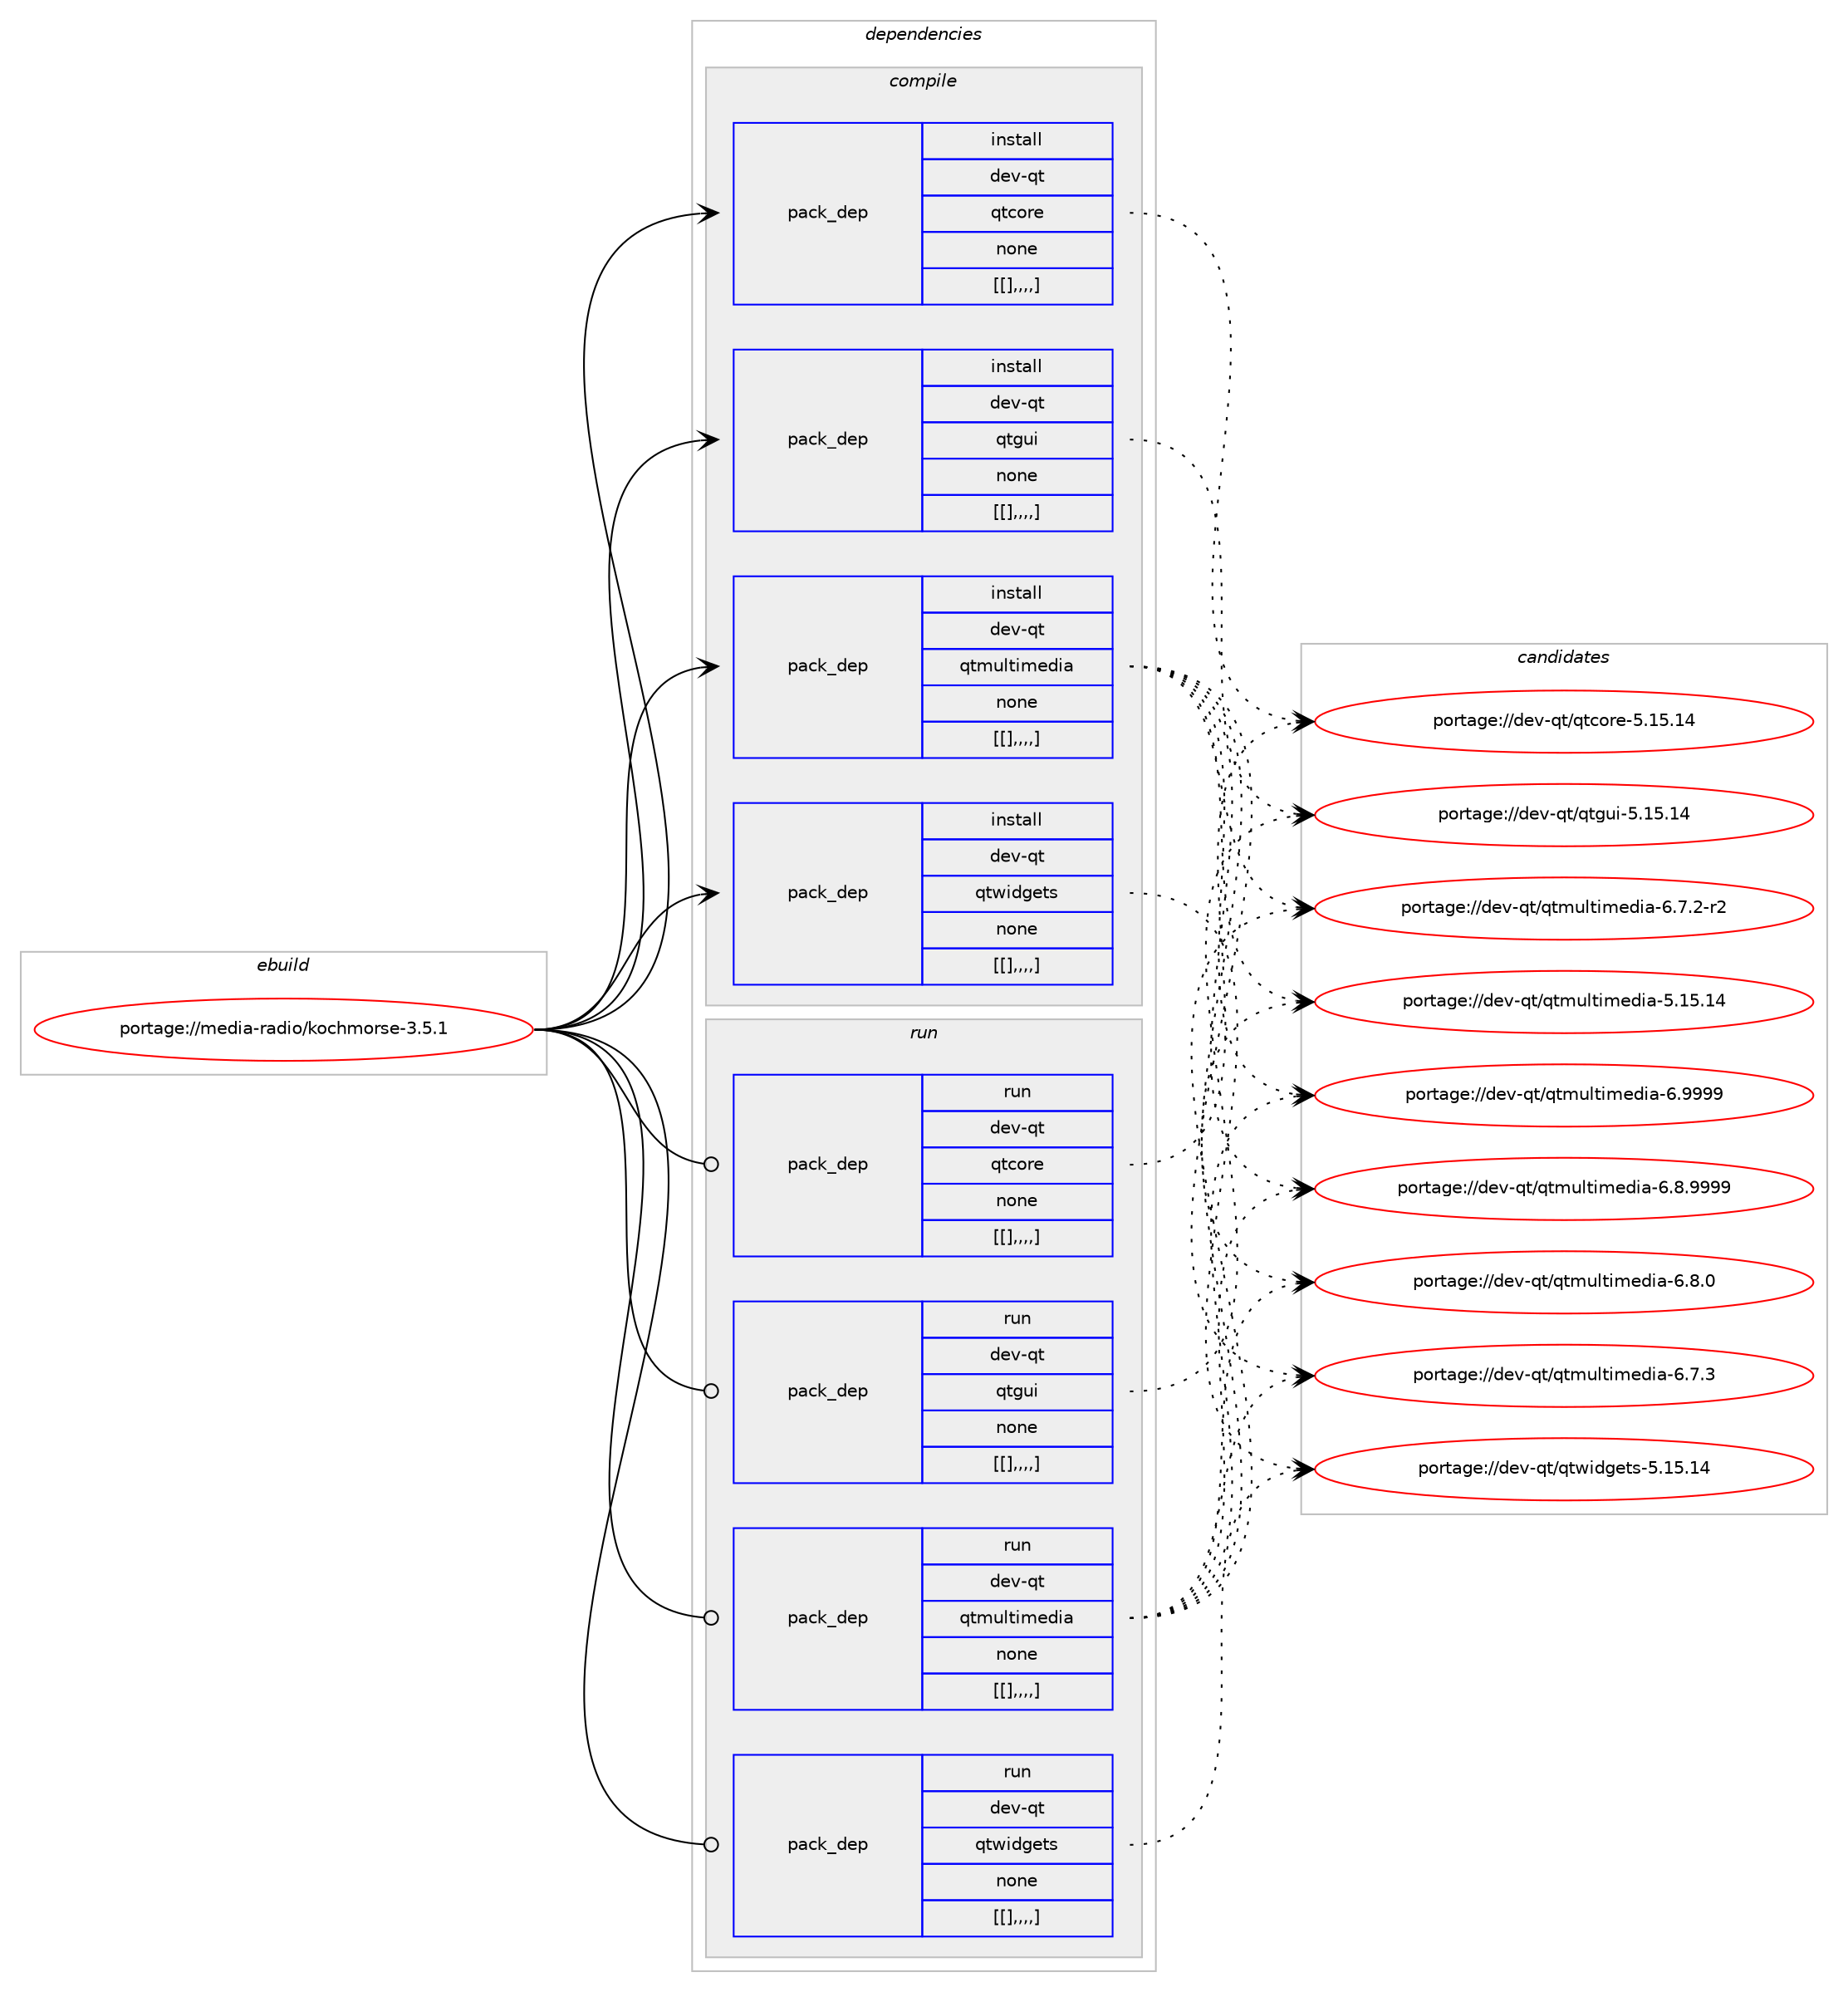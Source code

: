 digraph prolog {

# *************
# Graph options
# *************

newrank=true;
concentrate=true;
compound=true;
graph [rankdir=LR,fontname=Helvetica,fontsize=10,ranksep=1.5];#, ranksep=2.5, nodesep=0.2];
edge  [arrowhead=vee];
node  [fontname=Helvetica,fontsize=10];

# **********
# The ebuild
# **********

subgraph cluster_leftcol {
color=gray;
label=<<i>ebuild</i>>;
id [label="portage://media-radio/kochmorse-3.5.1", color=red, width=4, href="../media-radio/kochmorse-3.5.1.svg"];
}

# ****************
# The dependencies
# ****************

subgraph cluster_midcol {
color=gray;
label=<<i>dependencies</i>>;
subgraph cluster_compile {
fillcolor="#eeeeee";
style=filled;
label=<<i>compile</i>>;
subgraph pack245667 {
dependency333092 [label=<<TABLE BORDER="0" CELLBORDER="1" CELLSPACING="0" CELLPADDING="4" WIDTH="220"><TR><TD ROWSPAN="6" CELLPADDING="30">pack_dep</TD></TR><TR><TD WIDTH="110">install</TD></TR><TR><TD>dev-qt</TD></TR><TR><TD>qtcore</TD></TR><TR><TD>none</TD></TR><TR><TD>[[],,,,]</TD></TR></TABLE>>, shape=none, color=blue];
}
id:e -> dependency333092:w [weight=20,style="solid",arrowhead="vee"];
subgraph pack245695 {
dependency333148 [label=<<TABLE BORDER="0" CELLBORDER="1" CELLSPACING="0" CELLPADDING="4" WIDTH="220"><TR><TD ROWSPAN="6" CELLPADDING="30">pack_dep</TD></TR><TR><TD WIDTH="110">install</TD></TR><TR><TD>dev-qt</TD></TR><TR><TD>qtgui</TD></TR><TR><TD>none</TD></TR><TR><TD>[[],,,,]</TD></TR></TABLE>>, shape=none, color=blue];
}
id:e -> dependency333148:w [weight=20,style="solid",arrowhead="vee"];
subgraph pack245752 {
dependency333283 [label=<<TABLE BORDER="0" CELLBORDER="1" CELLSPACING="0" CELLPADDING="4" WIDTH="220"><TR><TD ROWSPAN="6" CELLPADDING="30">pack_dep</TD></TR><TR><TD WIDTH="110">install</TD></TR><TR><TD>dev-qt</TD></TR><TR><TD>qtmultimedia</TD></TR><TR><TD>none</TD></TR><TR><TD>[[],,,,]</TD></TR></TABLE>>, shape=none, color=blue];
}
id:e -> dependency333283:w [weight=20,style="solid",arrowhead="vee"];
subgraph pack245824 {
dependency333310 [label=<<TABLE BORDER="0" CELLBORDER="1" CELLSPACING="0" CELLPADDING="4" WIDTH="220"><TR><TD ROWSPAN="6" CELLPADDING="30">pack_dep</TD></TR><TR><TD WIDTH="110">install</TD></TR><TR><TD>dev-qt</TD></TR><TR><TD>qtwidgets</TD></TR><TR><TD>none</TD></TR><TR><TD>[[],,,,]</TD></TR></TABLE>>, shape=none, color=blue];
}
id:e -> dependency333310:w [weight=20,style="solid",arrowhead="vee"];
}
subgraph cluster_compileandrun {
fillcolor="#eeeeee";
style=filled;
label=<<i>compile and run</i>>;
}
subgraph cluster_run {
fillcolor="#eeeeee";
style=filled;
label=<<i>run</i>>;
subgraph pack245857 {
dependency333357 [label=<<TABLE BORDER="0" CELLBORDER="1" CELLSPACING="0" CELLPADDING="4" WIDTH="220"><TR><TD ROWSPAN="6" CELLPADDING="30">pack_dep</TD></TR><TR><TD WIDTH="110">run</TD></TR><TR><TD>dev-qt</TD></TR><TR><TD>qtcore</TD></TR><TR><TD>none</TD></TR><TR><TD>[[],,,,]</TD></TR></TABLE>>, shape=none, color=blue];
}
id:e -> dependency333357:w [weight=20,style="solid",arrowhead="odot"];
subgraph pack245907 {
dependency333401 [label=<<TABLE BORDER="0" CELLBORDER="1" CELLSPACING="0" CELLPADDING="4" WIDTH="220"><TR><TD ROWSPAN="6" CELLPADDING="30">pack_dep</TD></TR><TR><TD WIDTH="110">run</TD></TR><TR><TD>dev-qt</TD></TR><TR><TD>qtgui</TD></TR><TR><TD>none</TD></TR><TR><TD>[[],,,,]</TD></TR></TABLE>>, shape=none, color=blue];
}
id:e -> dependency333401:w [weight=20,style="solid",arrowhead="odot"];
subgraph pack245912 {
dependency333428 [label=<<TABLE BORDER="0" CELLBORDER="1" CELLSPACING="0" CELLPADDING="4" WIDTH="220"><TR><TD ROWSPAN="6" CELLPADDING="30">pack_dep</TD></TR><TR><TD WIDTH="110">run</TD></TR><TR><TD>dev-qt</TD></TR><TR><TD>qtmultimedia</TD></TR><TR><TD>none</TD></TR><TR><TD>[[],,,,]</TD></TR></TABLE>>, shape=none, color=blue];
}
id:e -> dependency333428:w [weight=20,style="solid",arrowhead="odot"];
subgraph pack245943 {
dependency333488 [label=<<TABLE BORDER="0" CELLBORDER="1" CELLSPACING="0" CELLPADDING="4" WIDTH="220"><TR><TD ROWSPAN="6" CELLPADDING="30">pack_dep</TD></TR><TR><TD WIDTH="110">run</TD></TR><TR><TD>dev-qt</TD></TR><TR><TD>qtwidgets</TD></TR><TR><TD>none</TD></TR><TR><TD>[[],,,,]</TD></TR></TABLE>>, shape=none, color=blue];
}
id:e -> dependency333488:w [weight=20,style="solid",arrowhead="odot"];
}
}

# **************
# The candidates
# **************

subgraph cluster_choices {
rank=same;
color=gray;
label=<<i>candidates</i>>;

subgraph choice245070 {
color=black;
nodesep=1;
choice1001011184511311647113116991111141014553464953464952 [label="portage://dev-qt/qtcore-5.15.14", color=red, width=4,href="../dev-qt/qtcore-5.15.14.svg"];
dependency333092:e -> choice1001011184511311647113116991111141014553464953464952:w [style=dotted,weight="100"];
}
subgraph choice245075 {
color=black;
nodesep=1;
choice10010111845113116471131161031171054553464953464952 [label="portage://dev-qt/qtgui-5.15.14", color=red, width=4,href="../dev-qt/qtgui-5.15.14.svg"];
dependency333148:e -> choice10010111845113116471131161031171054553464953464952:w [style=dotted,weight="100"];
}
subgraph choice245082 {
color=black;
nodesep=1;
choice10010111845113116471131161091171081161051091011001059745544657575757 [label="portage://dev-qt/qtmultimedia-6.9999", color=red, width=4,href="../dev-qt/qtmultimedia-6.9999.svg"];
choice100101118451131164711311610911710811610510910110010597455446564657575757 [label="portage://dev-qt/qtmultimedia-6.8.9999", color=red, width=4,href="../dev-qt/qtmultimedia-6.8.9999.svg"];
choice100101118451131164711311610911710811610510910110010597455446564648 [label="portage://dev-qt/qtmultimedia-6.8.0", color=red, width=4,href="../dev-qt/qtmultimedia-6.8.0.svg"];
choice100101118451131164711311610911710811610510910110010597455446554651 [label="portage://dev-qt/qtmultimedia-6.7.3", color=red, width=4,href="../dev-qt/qtmultimedia-6.7.3.svg"];
choice1001011184511311647113116109117108116105109101100105974554465546504511450 [label="portage://dev-qt/qtmultimedia-6.7.2-r2", color=red, width=4,href="../dev-qt/qtmultimedia-6.7.2-r2.svg"];
choice1001011184511311647113116109117108116105109101100105974553464953464952 [label="portage://dev-qt/qtmultimedia-5.15.14", color=red, width=4,href="../dev-qt/qtmultimedia-5.15.14.svg"];
dependency333283:e -> choice10010111845113116471131161091171081161051091011001059745544657575757:w [style=dotted,weight="100"];
dependency333283:e -> choice100101118451131164711311610911710811610510910110010597455446564657575757:w [style=dotted,weight="100"];
dependency333283:e -> choice100101118451131164711311610911710811610510910110010597455446564648:w [style=dotted,weight="100"];
dependency333283:e -> choice100101118451131164711311610911710811610510910110010597455446554651:w [style=dotted,weight="100"];
dependency333283:e -> choice1001011184511311647113116109117108116105109101100105974554465546504511450:w [style=dotted,weight="100"];
dependency333283:e -> choice1001011184511311647113116109117108116105109101100105974553464953464952:w [style=dotted,weight="100"];
}
subgraph choice245084 {
color=black;
nodesep=1;
choice10010111845113116471131161191051001031011161154553464953464952 [label="portage://dev-qt/qtwidgets-5.15.14", color=red, width=4,href="../dev-qt/qtwidgets-5.15.14.svg"];
dependency333310:e -> choice10010111845113116471131161191051001031011161154553464953464952:w [style=dotted,weight="100"];
}
subgraph choice245085 {
color=black;
nodesep=1;
choice1001011184511311647113116991111141014553464953464952 [label="portage://dev-qt/qtcore-5.15.14", color=red, width=4,href="../dev-qt/qtcore-5.15.14.svg"];
dependency333357:e -> choice1001011184511311647113116991111141014553464953464952:w [style=dotted,weight="100"];
}
subgraph choice245087 {
color=black;
nodesep=1;
choice10010111845113116471131161031171054553464953464952 [label="portage://dev-qt/qtgui-5.15.14", color=red, width=4,href="../dev-qt/qtgui-5.15.14.svg"];
dependency333401:e -> choice10010111845113116471131161031171054553464953464952:w [style=dotted,weight="100"];
}
subgraph choice245088 {
color=black;
nodesep=1;
choice10010111845113116471131161091171081161051091011001059745544657575757 [label="portage://dev-qt/qtmultimedia-6.9999", color=red, width=4,href="../dev-qt/qtmultimedia-6.9999.svg"];
choice100101118451131164711311610911710811610510910110010597455446564657575757 [label="portage://dev-qt/qtmultimedia-6.8.9999", color=red, width=4,href="../dev-qt/qtmultimedia-6.8.9999.svg"];
choice100101118451131164711311610911710811610510910110010597455446564648 [label="portage://dev-qt/qtmultimedia-6.8.0", color=red, width=4,href="../dev-qt/qtmultimedia-6.8.0.svg"];
choice100101118451131164711311610911710811610510910110010597455446554651 [label="portage://dev-qt/qtmultimedia-6.7.3", color=red, width=4,href="../dev-qt/qtmultimedia-6.7.3.svg"];
choice1001011184511311647113116109117108116105109101100105974554465546504511450 [label="portage://dev-qt/qtmultimedia-6.7.2-r2", color=red, width=4,href="../dev-qt/qtmultimedia-6.7.2-r2.svg"];
choice1001011184511311647113116109117108116105109101100105974553464953464952 [label="portage://dev-qt/qtmultimedia-5.15.14", color=red, width=4,href="../dev-qt/qtmultimedia-5.15.14.svg"];
dependency333428:e -> choice10010111845113116471131161091171081161051091011001059745544657575757:w [style=dotted,weight="100"];
dependency333428:e -> choice100101118451131164711311610911710811610510910110010597455446564657575757:w [style=dotted,weight="100"];
dependency333428:e -> choice100101118451131164711311610911710811610510910110010597455446564648:w [style=dotted,weight="100"];
dependency333428:e -> choice100101118451131164711311610911710811610510910110010597455446554651:w [style=dotted,weight="100"];
dependency333428:e -> choice1001011184511311647113116109117108116105109101100105974554465546504511450:w [style=dotted,weight="100"];
dependency333428:e -> choice1001011184511311647113116109117108116105109101100105974553464953464952:w [style=dotted,weight="100"];
}
subgraph choice245093 {
color=black;
nodesep=1;
choice10010111845113116471131161191051001031011161154553464953464952 [label="portage://dev-qt/qtwidgets-5.15.14", color=red, width=4,href="../dev-qt/qtwidgets-5.15.14.svg"];
dependency333488:e -> choice10010111845113116471131161191051001031011161154553464953464952:w [style=dotted,weight="100"];
}
}

}

